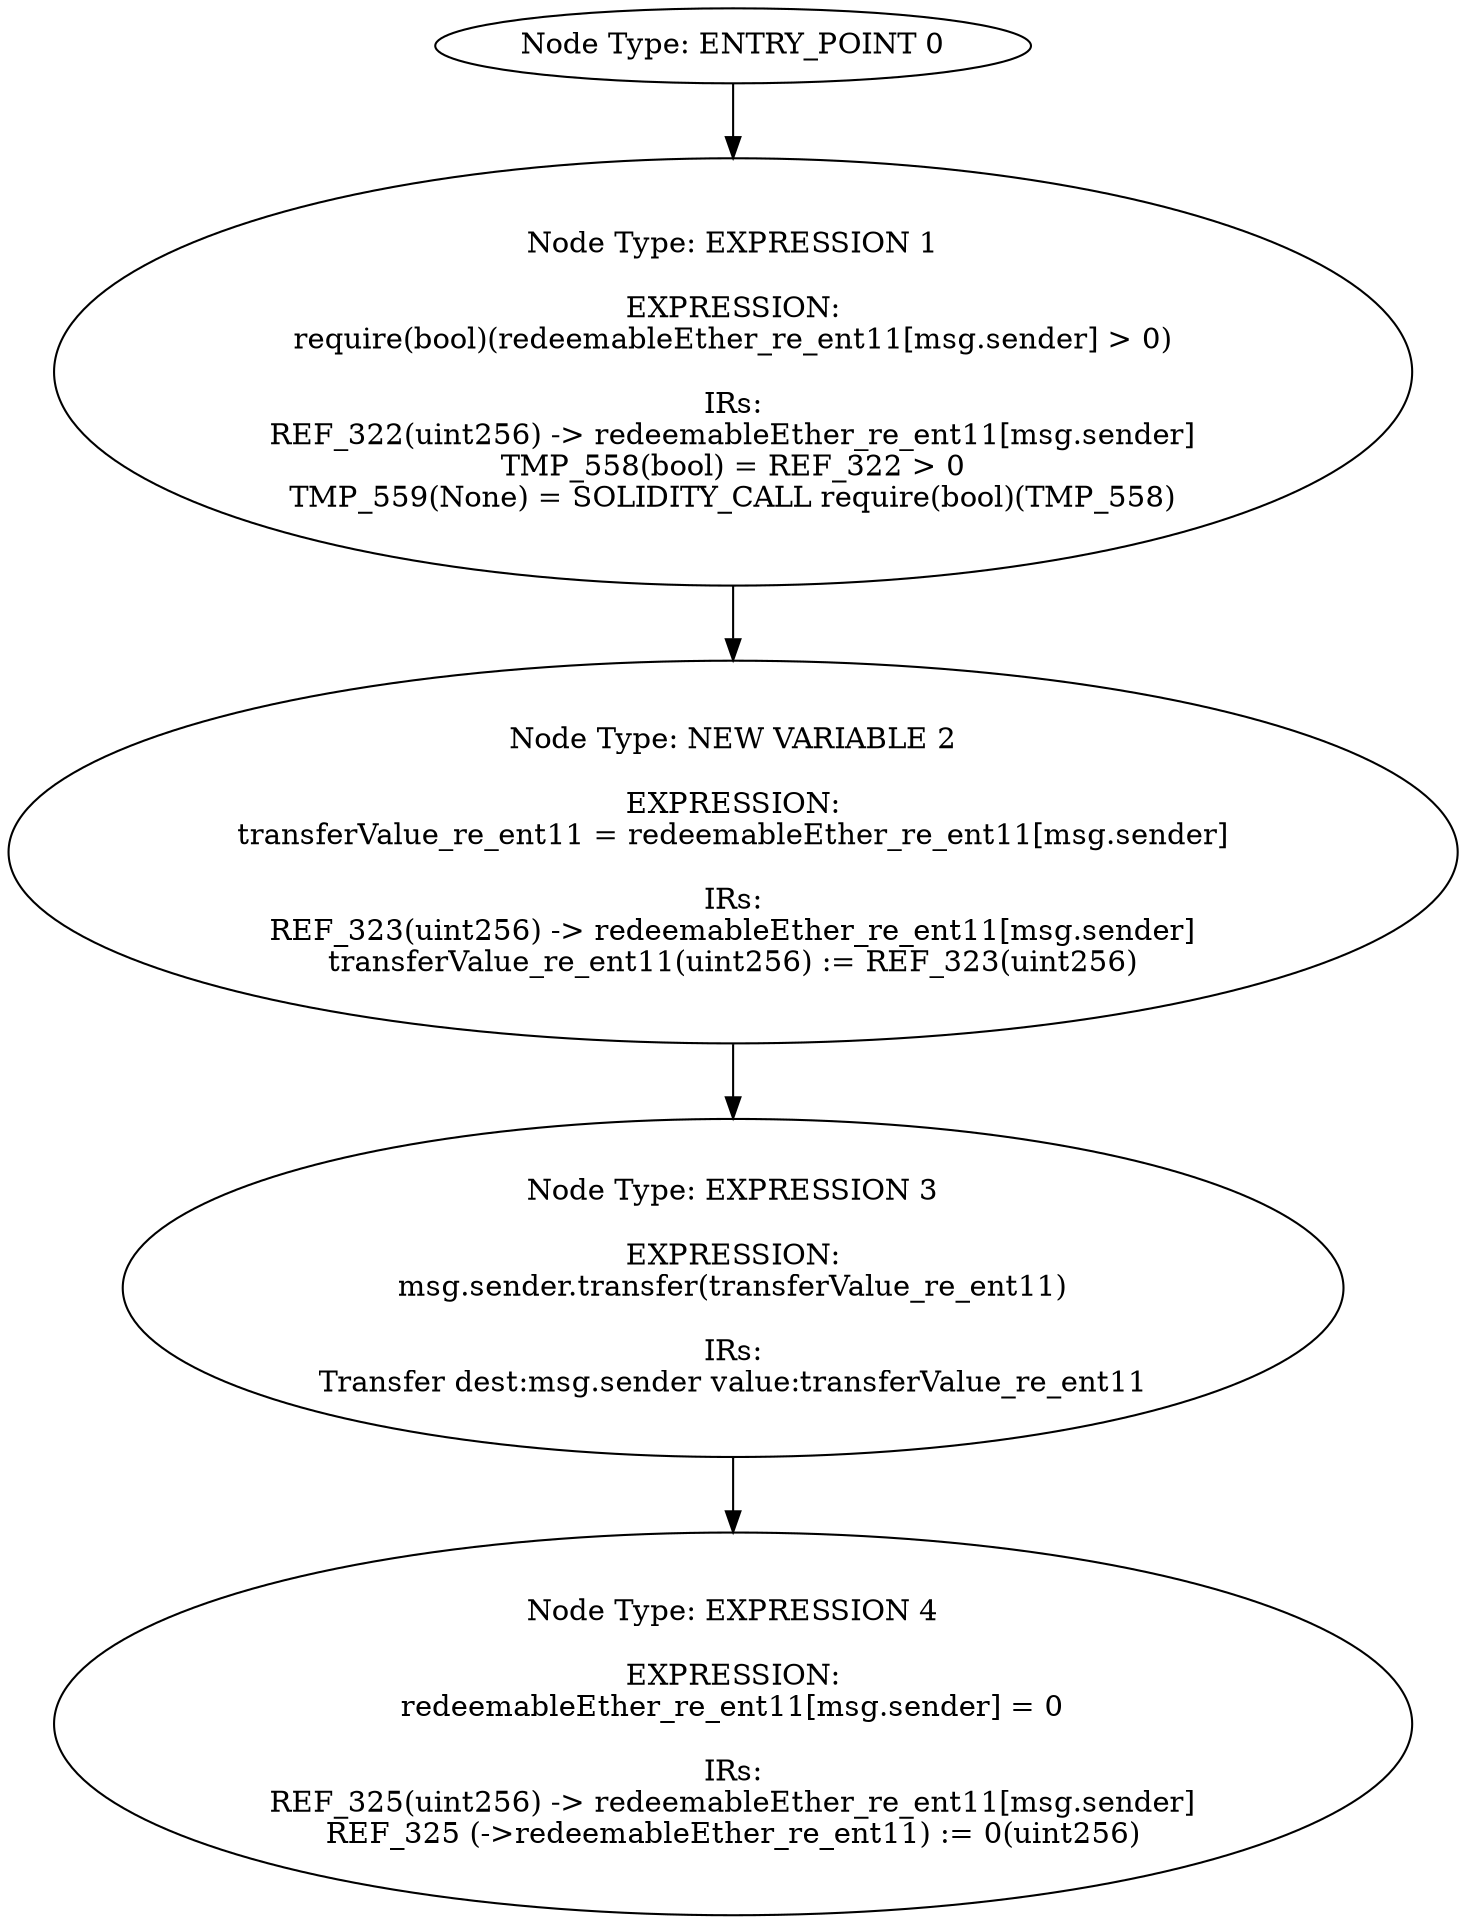 digraph{
0[label="Node Type: ENTRY_POINT 0
"];
0->1;
1[label="Node Type: EXPRESSION 1

EXPRESSION:
require(bool)(redeemableEther_re_ent11[msg.sender] > 0)

IRs:
REF_322(uint256) -> redeemableEther_re_ent11[msg.sender]
TMP_558(bool) = REF_322 > 0
TMP_559(None) = SOLIDITY_CALL require(bool)(TMP_558)"];
1->2;
2[label="Node Type: NEW VARIABLE 2

EXPRESSION:
transferValue_re_ent11 = redeemableEther_re_ent11[msg.sender]

IRs:
REF_323(uint256) -> redeemableEther_re_ent11[msg.sender]
transferValue_re_ent11(uint256) := REF_323(uint256)"];
2->3;
3[label="Node Type: EXPRESSION 3

EXPRESSION:
msg.sender.transfer(transferValue_re_ent11)

IRs:
Transfer dest:msg.sender value:transferValue_re_ent11"];
3->4;
4[label="Node Type: EXPRESSION 4

EXPRESSION:
redeemableEther_re_ent11[msg.sender] = 0

IRs:
REF_325(uint256) -> redeemableEther_re_ent11[msg.sender]
REF_325 (->redeemableEther_re_ent11) := 0(uint256)"];
}
